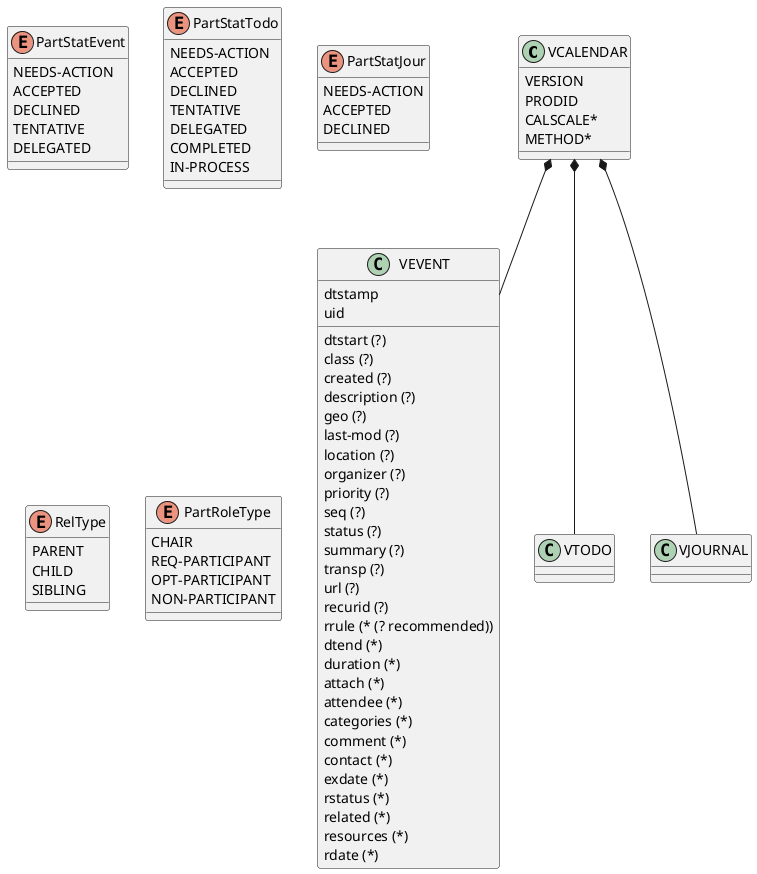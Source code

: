 @startuml

class VCALENDAR {
	VERSION
	PRODID
	CALSCALE*
	METHOD*
}

class VEVENT {
	dtstamp
	uid
	dtstart (?)
	class (?)
	created (?)
	description (?)
	geo (?)
	last-mod (?)
	location (?)
	organizer (?)
	priority (?)
	seq (?)
	status (?)
	summary (?)
	transp (?)
	url (?)
	recurid (?)
	rrule (* (? recommended))
	dtend (*)
	duration (*)
	attach (*)
	attendee (*)
	categories (*)
	comment (*)
	contact (*)
	exdate (*)
	rstatus (*)
	related (*)
    resources (*)
    rdate (*)
}

class VTODO {
}

class VJOURNAL {
}

enum PartStatEvent {
	NEEDS-ACTION
	ACCEPTED
	DECLINED
	TENTATIVE
	DELEGATED
}

enum PartStatTodo {
	NEEDS-ACTION
	ACCEPTED
	DECLINED
	TENTATIVE
	DELEGATED
	COMPLETED
	IN-PROCESS
}

enum PartStatJour {
	NEEDS-ACTION
	ACCEPTED
	DECLINED
}

enum RelType {
	PARENT
	CHILD
	SIBLING
}

enum PartRoleType {
	CHAIR
	REQ-PARTICIPANT
	OPT-PARTICIPANT
	NON-PARTICIPANT
}

VCALENDAR *-- VEVENT
VCALENDAR *-- VTODO
VCALENDAR *-- VJOURNAL

@enduml
